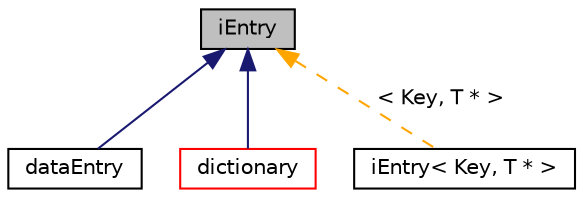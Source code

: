 digraph "iEntry"
{
 // LATEX_PDF_SIZE
  edge [fontname="Helvetica",fontsize="10",labelfontname="Helvetica",labelfontsize="10"];
  node [fontname="Helvetica",fontsize="10",shape=record];
  Node1 [label="iEntry",height=0.2,width=0.4,color="black", fillcolor="grey75", style="filled", fontcolor="black",tooltip="Interface calss for data entry and dictionary"];
  Node1 -> Node2 [dir="back",color="midnightblue",fontsize="10",style="solid",fontname="Helvetica"];
  Node2 [label="dataEntry",height=0.2,width=0.4,color="black", fillcolor="white", style="filled",URL="$classpFlow_1_1dataEntry.html",tooltip="Data entry to be used in dictionries."];
  Node1 -> Node3 [dir="back",color="midnightblue",fontsize="10",style="solid",fontname="Helvetica"];
  Node3 [label="dictionary",height=0.2,width=0.4,color="red", fillcolor="white", style="filled",URL="$classpFlow_1_1dictionary.html",tooltip="Dictionary holds a set of data entries or sub-dictionaries that are enclosed in a curely braces or ar..."];
  Node1 -> Node21 [dir="back",color="orange",fontsize="10",style="dashed",label=" \< Key, T * \>" ,fontname="Helvetica"];
  Node21 [label="iEntry\< Key, T * \>",height=0.2,width=0.4,color="black", fillcolor="white", style="filled",URL="$classpFlow_1_1iEntry.html",tooltip=" "];
}
